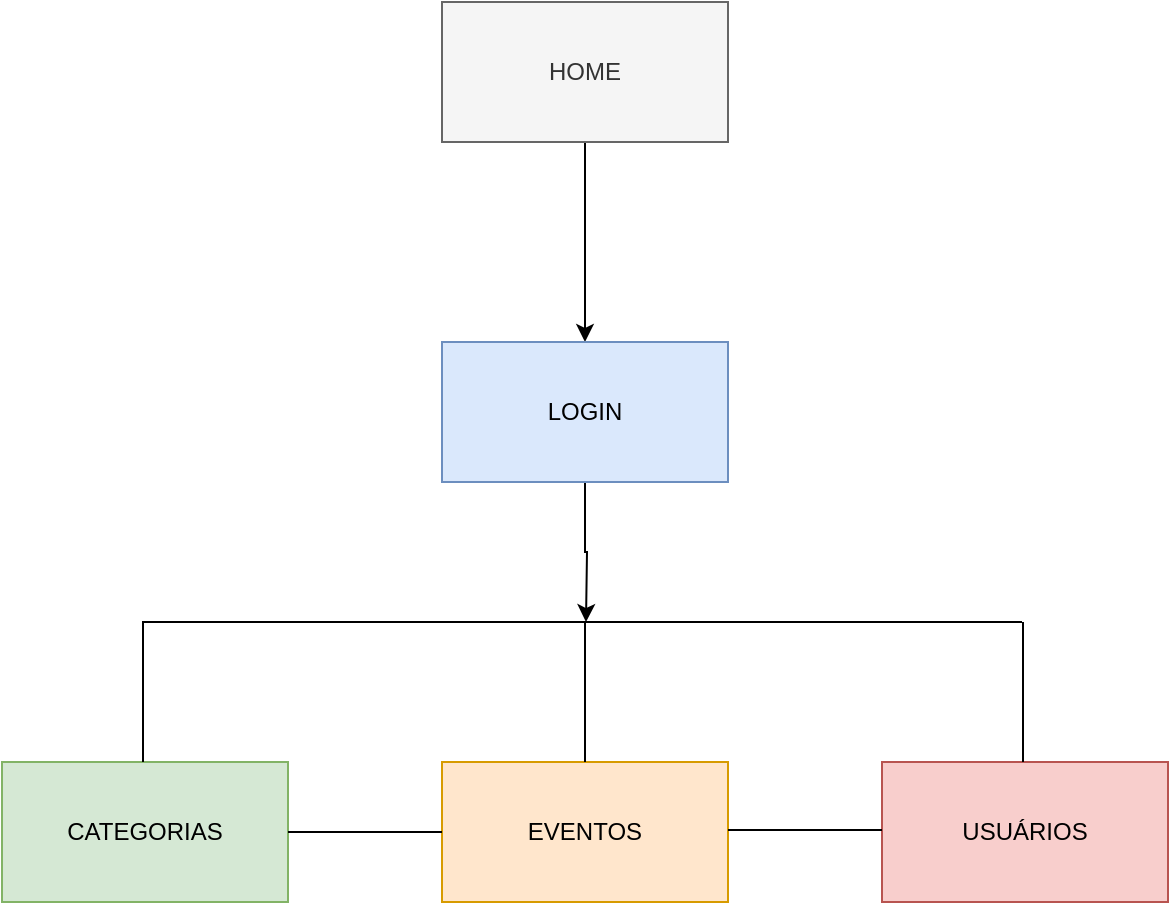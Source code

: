 <mxfile version="11.1.5" type="device" pages="2"><diagram id="wO02abmRmYjuwmXodV1R" name="MAPA DO SITE"><mxGraphModel dx="1038" dy="582" grid="1" gridSize="10" guides="1" tooltips="1" connect="1" arrows="1" fold="1" page="1" pageScale="1" pageWidth="827" pageHeight="1169" math="0" shadow="0"><root><mxCell id="0"/><mxCell id="1" parent="0"/><mxCell id="75v8HpypZbA9YsMoW8DI-5" style="edgeStyle=orthogonalEdgeStyle;rounded=0;orthogonalLoop=1;jettySize=auto;html=1;entryX=0.5;entryY=0;entryDx=0;entryDy=0;" edge="1" parent="1" source="75v8HpypZbA9YsMoW8DI-2" target="75v8HpypZbA9YsMoW8DI-4"><mxGeometry relative="1" as="geometry"/></mxCell><mxCell id="75v8HpypZbA9YsMoW8DI-2" value="HOME" style="rounded=0;whiteSpace=wrap;html=1;arcSize=0;fillColor=#f5f5f5;strokeColor=#666666;fontColor=#333333;" vertex="1" parent="1"><mxGeometry x="330" y="20" width="143" height="70" as="geometry"/></mxCell><mxCell id="75v8HpypZbA9YsMoW8DI-13" style="edgeStyle=orthogonalEdgeStyle;rounded=0;orthogonalLoop=1;jettySize=auto;html=1;" edge="1" parent="1" source="75v8HpypZbA9YsMoW8DI-4"><mxGeometry relative="1" as="geometry"><mxPoint x="402" y="330" as="targetPoint"/></mxGeometry></mxCell><mxCell id="75v8HpypZbA9YsMoW8DI-4" value="LOGIN" style="rounded=0;whiteSpace=wrap;html=1;arcSize=0;fillColor=#dae8fc;strokeColor=#6c8ebf;" vertex="1" parent="1"><mxGeometry x="330" y="190" width="143" height="70" as="geometry"/></mxCell><mxCell id="75v8HpypZbA9YsMoW8DI-6" value="CATEGORIAS" style="rounded=0;whiteSpace=wrap;html=1;fillColor=#d5e8d4;strokeColor=#82b366;" vertex="1" parent="1"><mxGeometry x="110" y="400" width="143" height="70" as="geometry"/></mxCell><mxCell id="75v8HpypZbA9YsMoW8DI-7" value="EVENTOS" style="rounded=0;whiteSpace=wrap;html=1;fillColor=#ffe6cc;strokeColor=#d79b00;" vertex="1" parent="1"><mxGeometry x="330" y="400" width="143" height="70" as="geometry"/></mxCell><mxCell id="75v8HpypZbA9YsMoW8DI-8" value="USUÁRIOS" style="rounded=0;whiteSpace=wrap;html=1;arcSize=0;fillColor=#f8cecc;strokeColor=#b85450;" vertex="1" parent="1"><mxGeometry x="550" y="400" width="143" height="70" as="geometry"/></mxCell><mxCell id="75v8HpypZbA9YsMoW8DI-9" value="" style="endArrow=none;html=1;exitX=1;exitY=0.5;exitDx=0;exitDy=0;entryX=0;entryY=0.5;entryDx=0;entryDy=0;" edge="1" parent="1" source="75v8HpypZbA9YsMoW8DI-6" target="75v8HpypZbA9YsMoW8DI-7"><mxGeometry width="50" height="50" relative="1" as="geometry"><mxPoint x="260" y="460" as="sourcePoint"/><mxPoint x="310" y="410" as="targetPoint"/><Array as="points"/></mxGeometry></mxCell><mxCell id="75v8HpypZbA9YsMoW8DI-10" value="" style="endArrow=none;html=1;exitX=1;exitY=0.5;exitDx=0;exitDy=0;entryX=0;entryY=0.5;entryDx=0;entryDy=0;" edge="1" parent="1"><mxGeometry width="50" height="50" relative="1" as="geometry"><mxPoint x="473" y="434" as="sourcePoint"/><mxPoint x="550" y="434" as="targetPoint"/><Array as="points"/></mxGeometry></mxCell><mxCell id="75v8HpypZbA9YsMoW8DI-12" value="" style="endArrow=none;html=1;" edge="1" parent="1"><mxGeometry width="50" height="50" relative="1" as="geometry"><mxPoint x="180" y="330" as="sourcePoint"/><mxPoint x="620" y="330" as="targetPoint"/><Array as="points"/></mxGeometry></mxCell><mxCell id="75v8HpypZbA9YsMoW8DI-14" value="" style="endArrow=none;html=1;" edge="1" parent="1"><mxGeometry width="50" height="50" relative="1" as="geometry"><mxPoint x="180.5" y="400" as="sourcePoint"/><mxPoint x="180.5" y="330" as="targetPoint"/></mxGeometry></mxCell><mxCell id="75v8HpypZbA9YsMoW8DI-15" value="" style="endArrow=none;html=1;" edge="1" parent="1"><mxGeometry width="50" height="50" relative="1" as="geometry"><mxPoint x="620.5" y="400" as="sourcePoint"/><mxPoint x="620.5" y="330" as="targetPoint"/></mxGeometry></mxCell><mxCell id="75v8HpypZbA9YsMoW8DI-16" value="" style="endArrow=none;html=1;" edge="1" parent="1"><mxGeometry width="50" height="50" relative="1" as="geometry"><mxPoint x="401.5" y="400" as="sourcePoint"/><mxPoint x="401.5" y="330" as="targetPoint"/></mxGeometry></mxCell></root></mxGraphModel></diagram><diagram id="Ur4cWln0AU7Qw9H5bNBm" name="FLUXOGRAMA"><mxGraphModel dx="1038" dy="582" grid="1" gridSize="10" guides="1" tooltips="1" connect="1" arrows="1" fold="1" page="1" pageScale="1" pageWidth="827" pageHeight="1169" math="0" shadow="0"><root><mxCell id="U5u-CmFkjQfxa5yRn4rW-0"/><mxCell id="U5u-CmFkjQfxa5yRn4rW-1" parent="U5u-CmFkjQfxa5yRn4rW-0"/><mxCell id="mg8Q2m0a8qmG69TK0AgJ-4" style="edgeStyle=orthogonalEdgeStyle;rounded=0;orthogonalLoop=1;jettySize=auto;html=1;" edge="1" parent="U5u-CmFkjQfxa5yRn4rW-1" source="mg8Q2m0a8qmG69TK0AgJ-2" target="mg8Q2m0a8qmG69TK0AgJ-3"><mxGeometry relative="1" as="geometry"/></mxCell><mxCell id="mg8Q2m0a8qmG69TK0AgJ-2" value="HOME&lt;br&gt;" style="rounded=0;whiteSpace=wrap;html=1;fillColor=#f5f5f5;strokeColor=#666666;fontColor=#333333;" vertex="1" parent="U5u-CmFkjQfxa5yRn4rW-1"><mxGeometry x="353" y="50" width="120" height="60" as="geometry"/></mxCell><mxCell id="mg8Q2m0a8qmG69TK0AgJ-7" style="edgeStyle=orthogonalEdgeStyle;rounded=0;orthogonalLoop=1;jettySize=auto;html=1;entryX=0.5;entryY=0;entryDx=0;entryDy=0;" edge="1" parent="U5u-CmFkjQfxa5yRn4rW-1" source="mg8Q2m0a8qmG69TK0AgJ-3" target="mg8Q2m0a8qmG69TK0AgJ-6"><mxGeometry relative="1" as="geometry"/></mxCell><mxCell id="mg8Q2m0a8qmG69TK0AgJ-3" value="LOGIN&lt;br&gt;" style="rounded=0;whiteSpace=wrap;html=1;fillColor=#dae8fc;strokeColor=#6c8ebf;" vertex="1" parent="U5u-CmFkjQfxa5yRn4rW-1"><mxGeometry x="353" y="210" width="120" height="60" as="geometry"/></mxCell><mxCell id="mg8Q2m0a8qmG69TK0AgJ-14" style="edgeStyle=orthogonalEdgeStyle;rounded=0;orthogonalLoop=1;jettySize=auto;html=1;" edge="1" parent="U5u-CmFkjQfxa5yRn4rW-1" source="mg8Q2m0a8qmG69TK0AgJ-6"><mxGeometry relative="1" as="geometry"><mxPoint x="580" y="400" as="targetPoint"/><Array as="points"><mxPoint x="580" y="360"/></Array></mxGeometry></mxCell><mxCell id="mg8Q2m0a8qmG69TK0AgJ-23" style="edgeStyle=orthogonalEdgeStyle;rounded=0;orthogonalLoop=1;jettySize=auto;html=1;" edge="1" parent="U5u-CmFkjQfxa5yRn4rW-1" source="mg8Q2m0a8qmG69TK0AgJ-6"><mxGeometry relative="1" as="geometry"><mxPoint x="130" y="400" as="targetPoint"/><Array as="points"><mxPoint x="130" y="360"/></Array></mxGeometry></mxCell><mxCell id="mg8Q2m0a8qmG69TK0AgJ-6" value="ADM?" style="rhombus;whiteSpace=wrap;html=1;rounded=0;" vertex="1" parent="U5u-CmFkjQfxa5yRn4rW-1"><mxGeometry x="373" y="330" width="80" height="80" as="geometry"/></mxCell><mxCell id="mg8Q2m0a8qmG69TK0AgJ-11" value="USUÁRIOS(&lt;br&gt;VISUALIZAR E CADASTRAR)" style="rounded=0;whiteSpace=wrap;html=1;fillColor=#f8cecc;strokeColor=#b85450;" vertex="1" parent="U5u-CmFkjQfxa5yRn4rW-1"><mxGeometry x="767.2" y="460" width="120" height="60" as="geometry"/></mxCell><mxCell id="mg8Q2m0a8qmG69TK0AgJ-12" value="EVENTOS&lt;br&gt;(VISUALIZAR)" style="rounded=0;whiteSpace=wrap;html=1;fillColor=#fff2cc;strokeColor=#d6b656;" vertex="1" parent="U5u-CmFkjQfxa5yRn4rW-1"><mxGeometry x="20" y="460" width="120" height="60" as="geometry"/></mxCell><mxCell id="mg8Q2m0a8qmG69TK0AgJ-13" value="CATEGORIAS&lt;br&gt;(VISUALIZAR)" style="rounded=0;whiteSpace=wrap;html=1;fillColor=#d5e8d4;strokeColor=#82b366;" vertex="1" parent="U5u-CmFkjQfxa5yRn4rW-1"><mxGeometry x="190" y="460" width="120" height="60" as="geometry"/></mxCell><mxCell id="mg8Q2m0a8qmG69TK0AgJ-15" value="SIM" style="text;html=1;strokeColor=none;fillColor=none;align=center;verticalAlign=middle;whiteSpace=wrap;rounded=0;" vertex="1" parent="U5u-CmFkjQfxa5yRn4rW-1"><mxGeometry x="540" y="330" width="40" height="20" as="geometry"/></mxCell><mxCell id="mg8Q2m0a8qmG69TK0AgJ-16" value="" style="endArrow=none;html=1;" edge="1" parent="U5u-CmFkjQfxa5yRn4rW-1"><mxGeometry width="50" height="50" relative="1" as="geometry"><mxPoint x="510" y="400" as="sourcePoint"/><mxPoint x="830" y="400" as="targetPoint"/></mxGeometry></mxCell><mxCell id="mg8Q2m0a8qmG69TK0AgJ-17" value="CATEGORIAS(&lt;br&gt;VISUALIZAR E&amp;nbsp;&lt;br&gt;CADASTRAR)" style="rounded=0;whiteSpace=wrap;html=1;fillColor=#d5e8d4;strokeColor=#82b366;" vertex="1" parent="U5u-CmFkjQfxa5yRn4rW-1"><mxGeometry x="610" y="460" width="120" height="60" as="geometry"/></mxCell><mxCell id="mg8Q2m0a8qmG69TK0AgJ-18" value="EVENTOS&lt;br&gt;(VISUALIZAR&lt;br&gt;E&lt;br&gt;CADASTRAR)" style="rounded=0;whiteSpace=wrap;html=1;fillColor=#ffe6cc;strokeColor=#d79b00;" vertex="1" parent="U5u-CmFkjQfxa5yRn4rW-1"><mxGeometry x="453" y="460" width="120" height="60" as="geometry"/></mxCell><mxCell id="mg8Q2m0a8qmG69TK0AgJ-19" value="" style="endArrow=none;html=1;" edge="1" parent="U5u-CmFkjQfxa5yRn4rW-1"><mxGeometry width="50" height="50" relative="1" as="geometry"><mxPoint x="512.5" y="460" as="sourcePoint"/><mxPoint x="512.5" y="400" as="targetPoint"/></mxGeometry></mxCell><mxCell id="mg8Q2m0a8qmG69TK0AgJ-20" value="" style="endArrow=none;html=1;" edge="1" parent="U5u-CmFkjQfxa5yRn4rW-1"><mxGeometry width="50" height="50" relative="1" as="geometry"><mxPoint x="669.5" y="460" as="sourcePoint"/><mxPoint x="669.5" y="400" as="targetPoint"/></mxGeometry></mxCell><mxCell id="mg8Q2m0a8qmG69TK0AgJ-21" value="" style="endArrow=none;html=1;" edge="1" parent="U5u-CmFkjQfxa5yRn4rW-1"><mxGeometry width="50" height="50" relative="1" as="geometry"><mxPoint x="830" y="460" as="sourcePoint"/><mxPoint x="830" y="400" as="targetPoint"/></mxGeometry></mxCell><mxCell id="mg8Q2m0a8qmG69TK0AgJ-22" value="" style="endArrow=none;html=1;" edge="1" parent="U5u-CmFkjQfxa5yRn4rW-1"><mxGeometry width="50" height="50" relative="1" as="geometry"><mxPoint x="60" y="400" as="sourcePoint"/><mxPoint x="250" y="400" as="targetPoint"/></mxGeometry></mxCell><mxCell id="mg8Q2m0a8qmG69TK0AgJ-24" value="NÃO" style="text;html=1;strokeColor=none;fillColor=none;align=center;verticalAlign=middle;whiteSpace=wrap;rounded=0;" vertex="1" parent="U5u-CmFkjQfxa5yRn4rW-1"><mxGeometry x="320" y="330" width="40" height="20" as="geometry"/></mxCell><mxCell id="mg8Q2m0a8qmG69TK0AgJ-25" value="" style="endArrow=none;html=1;" edge="1" parent="U5u-CmFkjQfxa5yRn4rW-1"><mxGeometry width="50" height="50" relative="1" as="geometry"><mxPoint x="60" y="460" as="sourcePoint"/><mxPoint x="60" y="400" as="targetPoint"/></mxGeometry></mxCell><mxCell id="mg8Q2m0a8qmG69TK0AgJ-26" value="" style="endArrow=none;html=1;" edge="1" parent="U5u-CmFkjQfxa5yRn4rW-1"><mxGeometry width="50" height="50" relative="1" as="geometry"><mxPoint x="249.5" y="460" as="sourcePoint"/><mxPoint x="249.5" y="400" as="targetPoint"/></mxGeometry></mxCell></root></mxGraphModel></diagram></mxfile>
